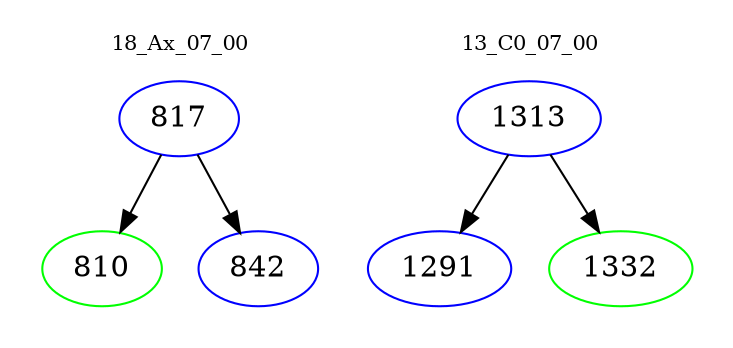 digraph{
subgraph cluster_0 {
color = white
label = "18_Ax_07_00";
fontsize=10;
T0_817 [label="817", color="blue"]
T0_817 -> T0_810 [color="black"]
T0_810 [label="810", color="green"]
T0_817 -> T0_842 [color="black"]
T0_842 [label="842", color="blue"]
}
subgraph cluster_1 {
color = white
label = "13_C0_07_00";
fontsize=10;
T1_1313 [label="1313", color="blue"]
T1_1313 -> T1_1291 [color="black"]
T1_1291 [label="1291", color="blue"]
T1_1313 -> T1_1332 [color="black"]
T1_1332 [label="1332", color="green"]
}
}

